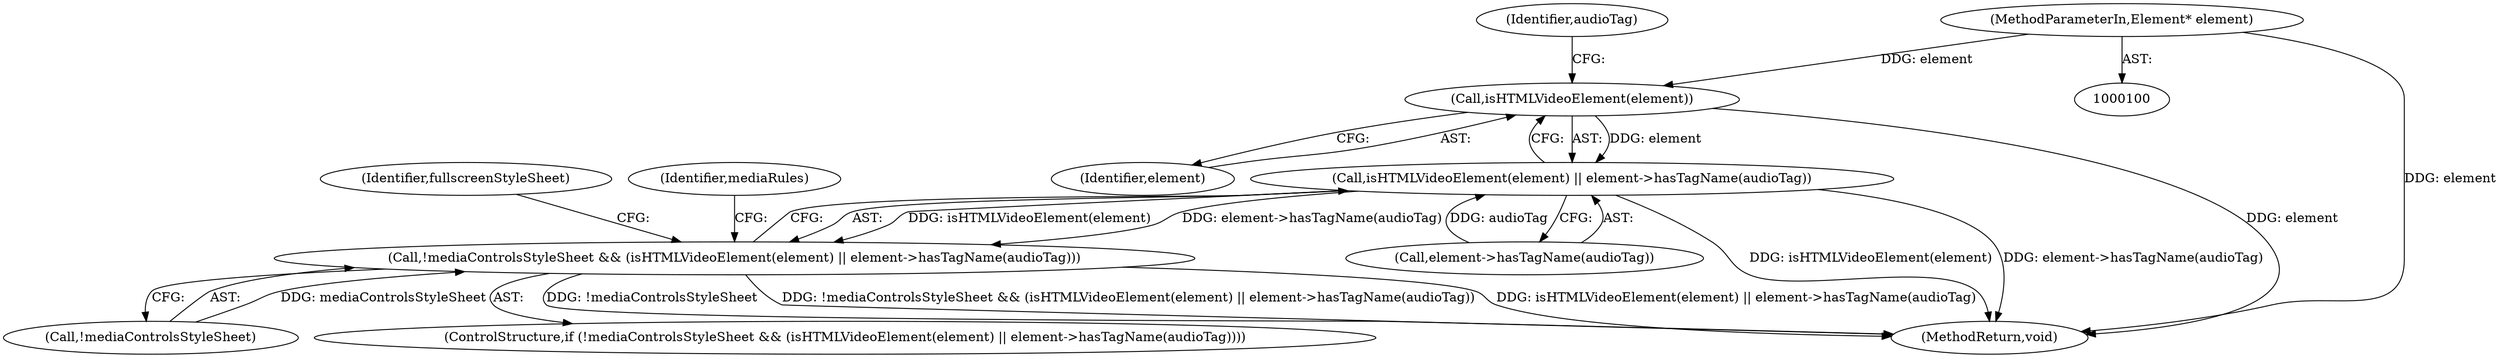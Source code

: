 digraph "0_Chrome_4d17163f4b66be517dc49019a029e5ddbd45078c_0@pointer" {
"1000101" [label="(MethodParameterIn,Element* element)"];
"1000130" [label="(Call,isHTMLVideoElement(element))"];
"1000129" [label="(Call,isHTMLVideoElement(element) || element->hasTagName(audioTag))"];
"1000126" [label="(Call,!mediaControlsStyleSheet && (isHTMLVideoElement(element) || element->hasTagName(audioTag)))"];
"1000137" [label="(Identifier,mediaRules)"];
"1000131" [label="(Identifier,element)"];
"1000130" [label="(Call,isHTMLVideoElement(element))"];
"1000127" [label="(Call,!mediaControlsStyleSheet)"];
"1000160" [label="(Identifier,fullscreenStyleSheet)"];
"1000125" [label="(ControlStructure,if (!mediaControlsStyleSheet && (isHTMLVideoElement(element) || element->hasTagName(audioTag))))"];
"1000133" [label="(Identifier,audioTag)"];
"1000126" [label="(Call,!mediaControlsStyleSheet && (isHTMLVideoElement(element) || element->hasTagName(audioTag)))"];
"1000132" [label="(Call,element->hasTagName(audioTag))"];
"1000101" [label="(MethodParameterIn,Element* element)"];
"1000191" [label="(MethodReturn,void)"];
"1000129" [label="(Call,isHTMLVideoElement(element) || element->hasTagName(audioTag))"];
"1000101" -> "1000100"  [label="AST: "];
"1000101" -> "1000191"  [label="DDG: element"];
"1000101" -> "1000130"  [label="DDG: element"];
"1000130" -> "1000129"  [label="AST: "];
"1000130" -> "1000131"  [label="CFG: "];
"1000131" -> "1000130"  [label="AST: "];
"1000133" -> "1000130"  [label="CFG: "];
"1000129" -> "1000130"  [label="CFG: "];
"1000130" -> "1000191"  [label="DDG: element"];
"1000130" -> "1000129"  [label="DDG: element"];
"1000129" -> "1000126"  [label="AST: "];
"1000129" -> "1000132"  [label="CFG: "];
"1000132" -> "1000129"  [label="AST: "];
"1000126" -> "1000129"  [label="CFG: "];
"1000129" -> "1000191"  [label="DDG: isHTMLVideoElement(element)"];
"1000129" -> "1000191"  [label="DDG: element->hasTagName(audioTag)"];
"1000129" -> "1000126"  [label="DDG: isHTMLVideoElement(element)"];
"1000129" -> "1000126"  [label="DDG: element->hasTagName(audioTag)"];
"1000132" -> "1000129"  [label="DDG: audioTag"];
"1000126" -> "1000125"  [label="AST: "];
"1000126" -> "1000127"  [label="CFG: "];
"1000127" -> "1000126"  [label="AST: "];
"1000137" -> "1000126"  [label="CFG: "];
"1000160" -> "1000126"  [label="CFG: "];
"1000126" -> "1000191"  [label="DDG: !mediaControlsStyleSheet && (isHTMLVideoElement(element) || element->hasTagName(audioTag))"];
"1000126" -> "1000191"  [label="DDG: isHTMLVideoElement(element) || element->hasTagName(audioTag)"];
"1000126" -> "1000191"  [label="DDG: !mediaControlsStyleSheet"];
"1000127" -> "1000126"  [label="DDG: mediaControlsStyleSheet"];
}

